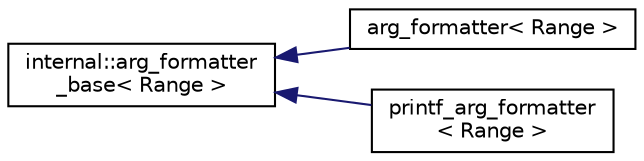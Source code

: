 digraph "Иерархия классов. Графический вид."
{
  edge [fontname="Helvetica",fontsize="10",labelfontname="Helvetica",labelfontsize="10"];
  node [fontname="Helvetica",fontsize="10",shape=record];
  rankdir="LR";
  Node0 [label="internal::arg_formatter\l_base\< Range \>",height=0.2,width=0.4,color="black", fillcolor="white", style="filled",URL="$classinternal_1_1arg__formatter__base.html"];
  Node0 -> Node1 [dir="back",color="midnightblue",fontsize="10",style="solid",fontname="Helvetica"];
  Node1 [label="arg_formatter\< Range \>",height=0.2,width=0.4,color="black", fillcolor="white", style="filled",URL="$classarg__formatter.html"];
  Node0 -> Node2 [dir="back",color="midnightblue",fontsize="10",style="solid",fontname="Helvetica"];
  Node2 [label="printf_arg_formatter\l\< Range \>",height=0.2,width=0.4,color="black", fillcolor="white", style="filled",URL="$classprintf__arg__formatter.html"];
}

